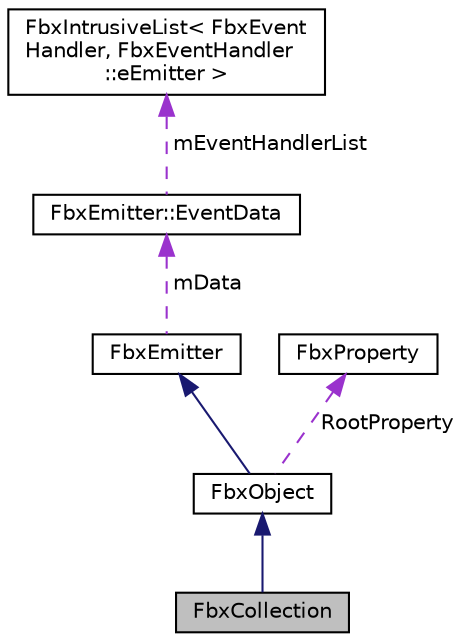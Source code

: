 digraph "FbxCollection"
{
  edge [fontname="Helvetica",fontsize="10",labelfontname="Helvetica",labelfontsize="10"];
  node [fontname="Helvetica",fontsize="10",shape=record];
  Node11 [label="FbxCollection",height=0.2,width=0.4,color="black", fillcolor="grey75", style="filled", fontcolor="black"];
  Node12 -> Node11 [dir="back",color="midnightblue",fontsize="10",style="solid"];
  Node12 [label="FbxObject",height=0.2,width=0.4,color="black", fillcolor="white", style="filled",URL="$class_fbx_object.html"];
  Node13 -> Node12 [dir="back",color="midnightblue",fontsize="10",style="solid"];
  Node13 [label="FbxEmitter",height=0.2,width=0.4,color="black", fillcolor="white", style="filled",URL="$class_fbx_emitter.html"];
  Node14 -> Node13 [dir="back",color="darkorchid3",fontsize="10",style="dashed",label=" mData" ];
  Node14 [label="FbxEmitter::EventData",height=0.2,width=0.4,color="black", fillcolor="white", style="filled",URL="$struct_fbx_emitter_1_1_event_data.html"];
  Node15 -> Node14 [dir="back",color="darkorchid3",fontsize="10",style="dashed",label=" mEventHandlerList" ];
  Node15 [label="FbxIntrusiveList\< FbxEvent\lHandler, FbxEventHandler\l::eEmitter \>",height=0.2,width=0.4,color="black", fillcolor="white", style="filled",URL="$class_fbx_intrusive_list.html"];
  Node16 -> Node12 [dir="back",color="darkorchid3",fontsize="10",style="dashed",label=" RootProperty" ];
  Node16 [label="FbxProperty",height=0.2,width=0.4,color="black", fillcolor="white", style="filled",URL="$class_fbx_property.html",tooltip="Class to hold user properties. "];
}
